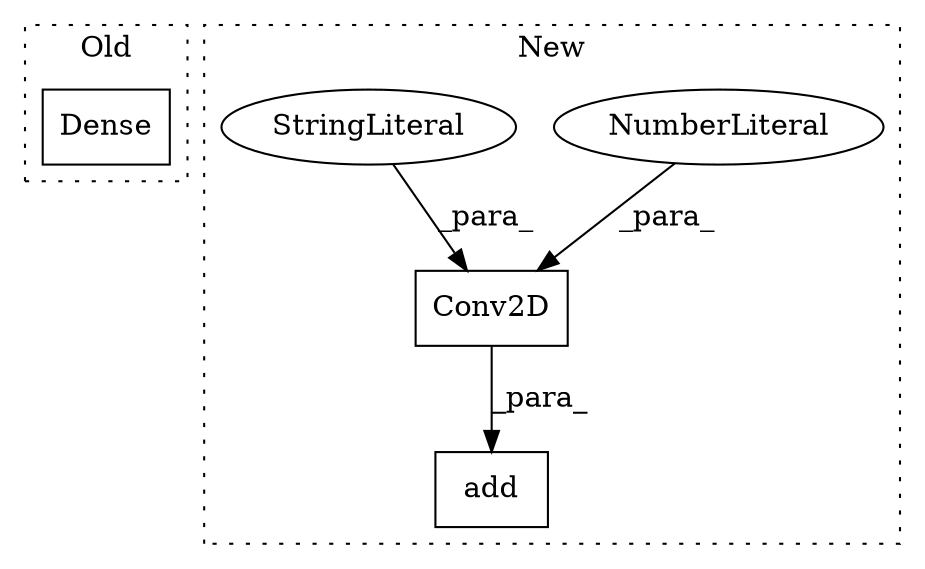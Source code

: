 digraph G {
subgraph cluster0 {
1 [label="Dense" a="32" s="4105,4118" l="6,1" shape="box"];
label = "Old";
style="dotted";
}
subgraph cluster1 {
2 [label="Conv2D" a="32" s="3280,3301" l="7,1" shape="box"];
3 [label="NumberLiteral" a="34" s="3291" l="1" shape="ellipse"];
4 [label="StringLiteral" a="45" s="3295" l="6" shape="ellipse"];
5 [label="add" a="32" s="3276,3302" l="4,1" shape="box"];
label = "New";
style="dotted";
}
2 -> 5 [label="_para_"];
3 -> 2 [label="_para_"];
4 -> 2 [label="_para_"];
}